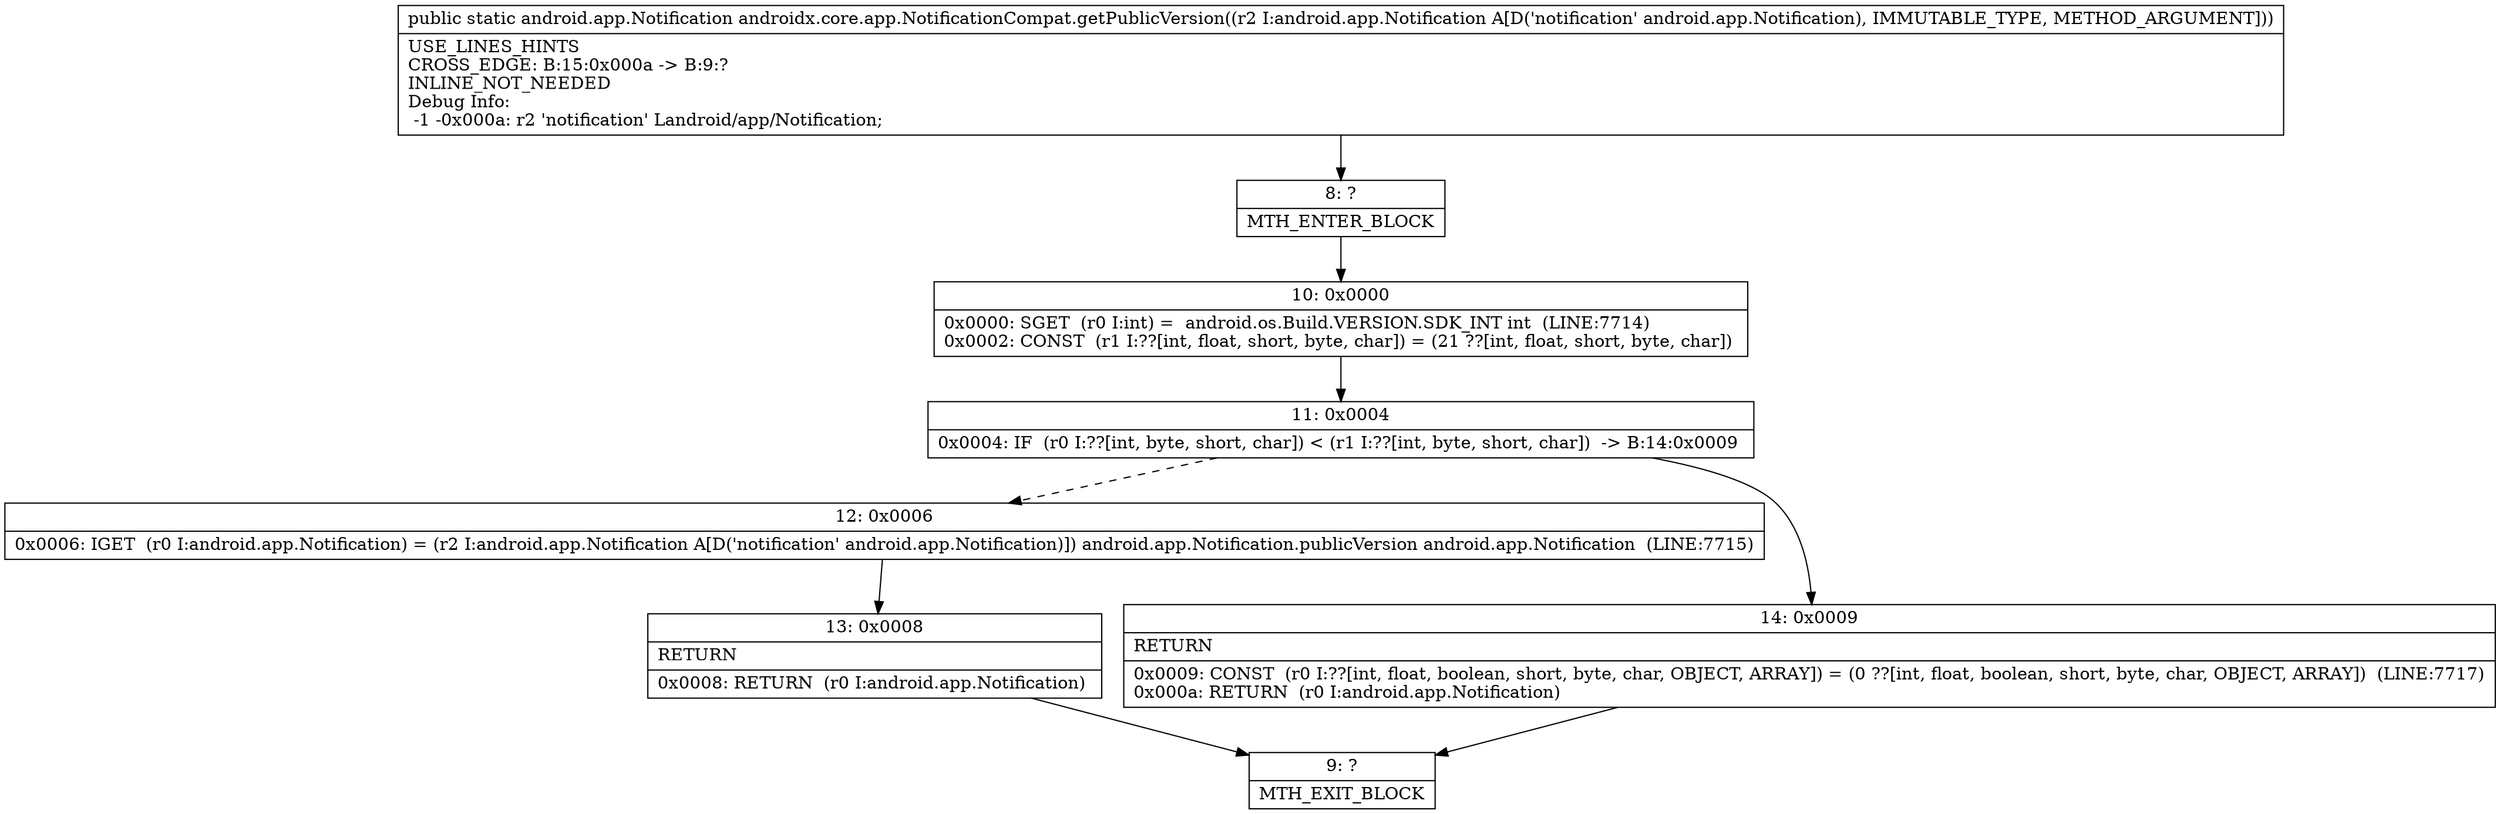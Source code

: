 digraph "CFG forandroidx.core.app.NotificationCompat.getPublicVersion(Landroid\/app\/Notification;)Landroid\/app\/Notification;" {
Node_8 [shape=record,label="{8\:\ ?|MTH_ENTER_BLOCK\l}"];
Node_10 [shape=record,label="{10\:\ 0x0000|0x0000: SGET  (r0 I:int) =  android.os.Build.VERSION.SDK_INT int  (LINE:7714)\l0x0002: CONST  (r1 I:??[int, float, short, byte, char]) = (21 ??[int, float, short, byte, char]) \l}"];
Node_11 [shape=record,label="{11\:\ 0x0004|0x0004: IF  (r0 I:??[int, byte, short, char]) \< (r1 I:??[int, byte, short, char])  \-\> B:14:0x0009 \l}"];
Node_12 [shape=record,label="{12\:\ 0x0006|0x0006: IGET  (r0 I:android.app.Notification) = (r2 I:android.app.Notification A[D('notification' android.app.Notification)]) android.app.Notification.publicVersion android.app.Notification  (LINE:7715)\l}"];
Node_13 [shape=record,label="{13\:\ 0x0008|RETURN\l|0x0008: RETURN  (r0 I:android.app.Notification) \l}"];
Node_9 [shape=record,label="{9\:\ ?|MTH_EXIT_BLOCK\l}"];
Node_14 [shape=record,label="{14\:\ 0x0009|RETURN\l|0x0009: CONST  (r0 I:??[int, float, boolean, short, byte, char, OBJECT, ARRAY]) = (0 ??[int, float, boolean, short, byte, char, OBJECT, ARRAY])  (LINE:7717)\l0x000a: RETURN  (r0 I:android.app.Notification) \l}"];
MethodNode[shape=record,label="{public static android.app.Notification androidx.core.app.NotificationCompat.getPublicVersion((r2 I:android.app.Notification A[D('notification' android.app.Notification), IMMUTABLE_TYPE, METHOD_ARGUMENT]))  | USE_LINES_HINTS\lCROSS_EDGE: B:15:0x000a \-\> B:9:?\lINLINE_NOT_NEEDED\lDebug Info:\l  \-1 \-0x000a: r2 'notification' Landroid\/app\/Notification;\l}"];
MethodNode -> Node_8;Node_8 -> Node_10;
Node_10 -> Node_11;
Node_11 -> Node_12[style=dashed];
Node_11 -> Node_14;
Node_12 -> Node_13;
Node_13 -> Node_9;
Node_14 -> Node_9;
}

